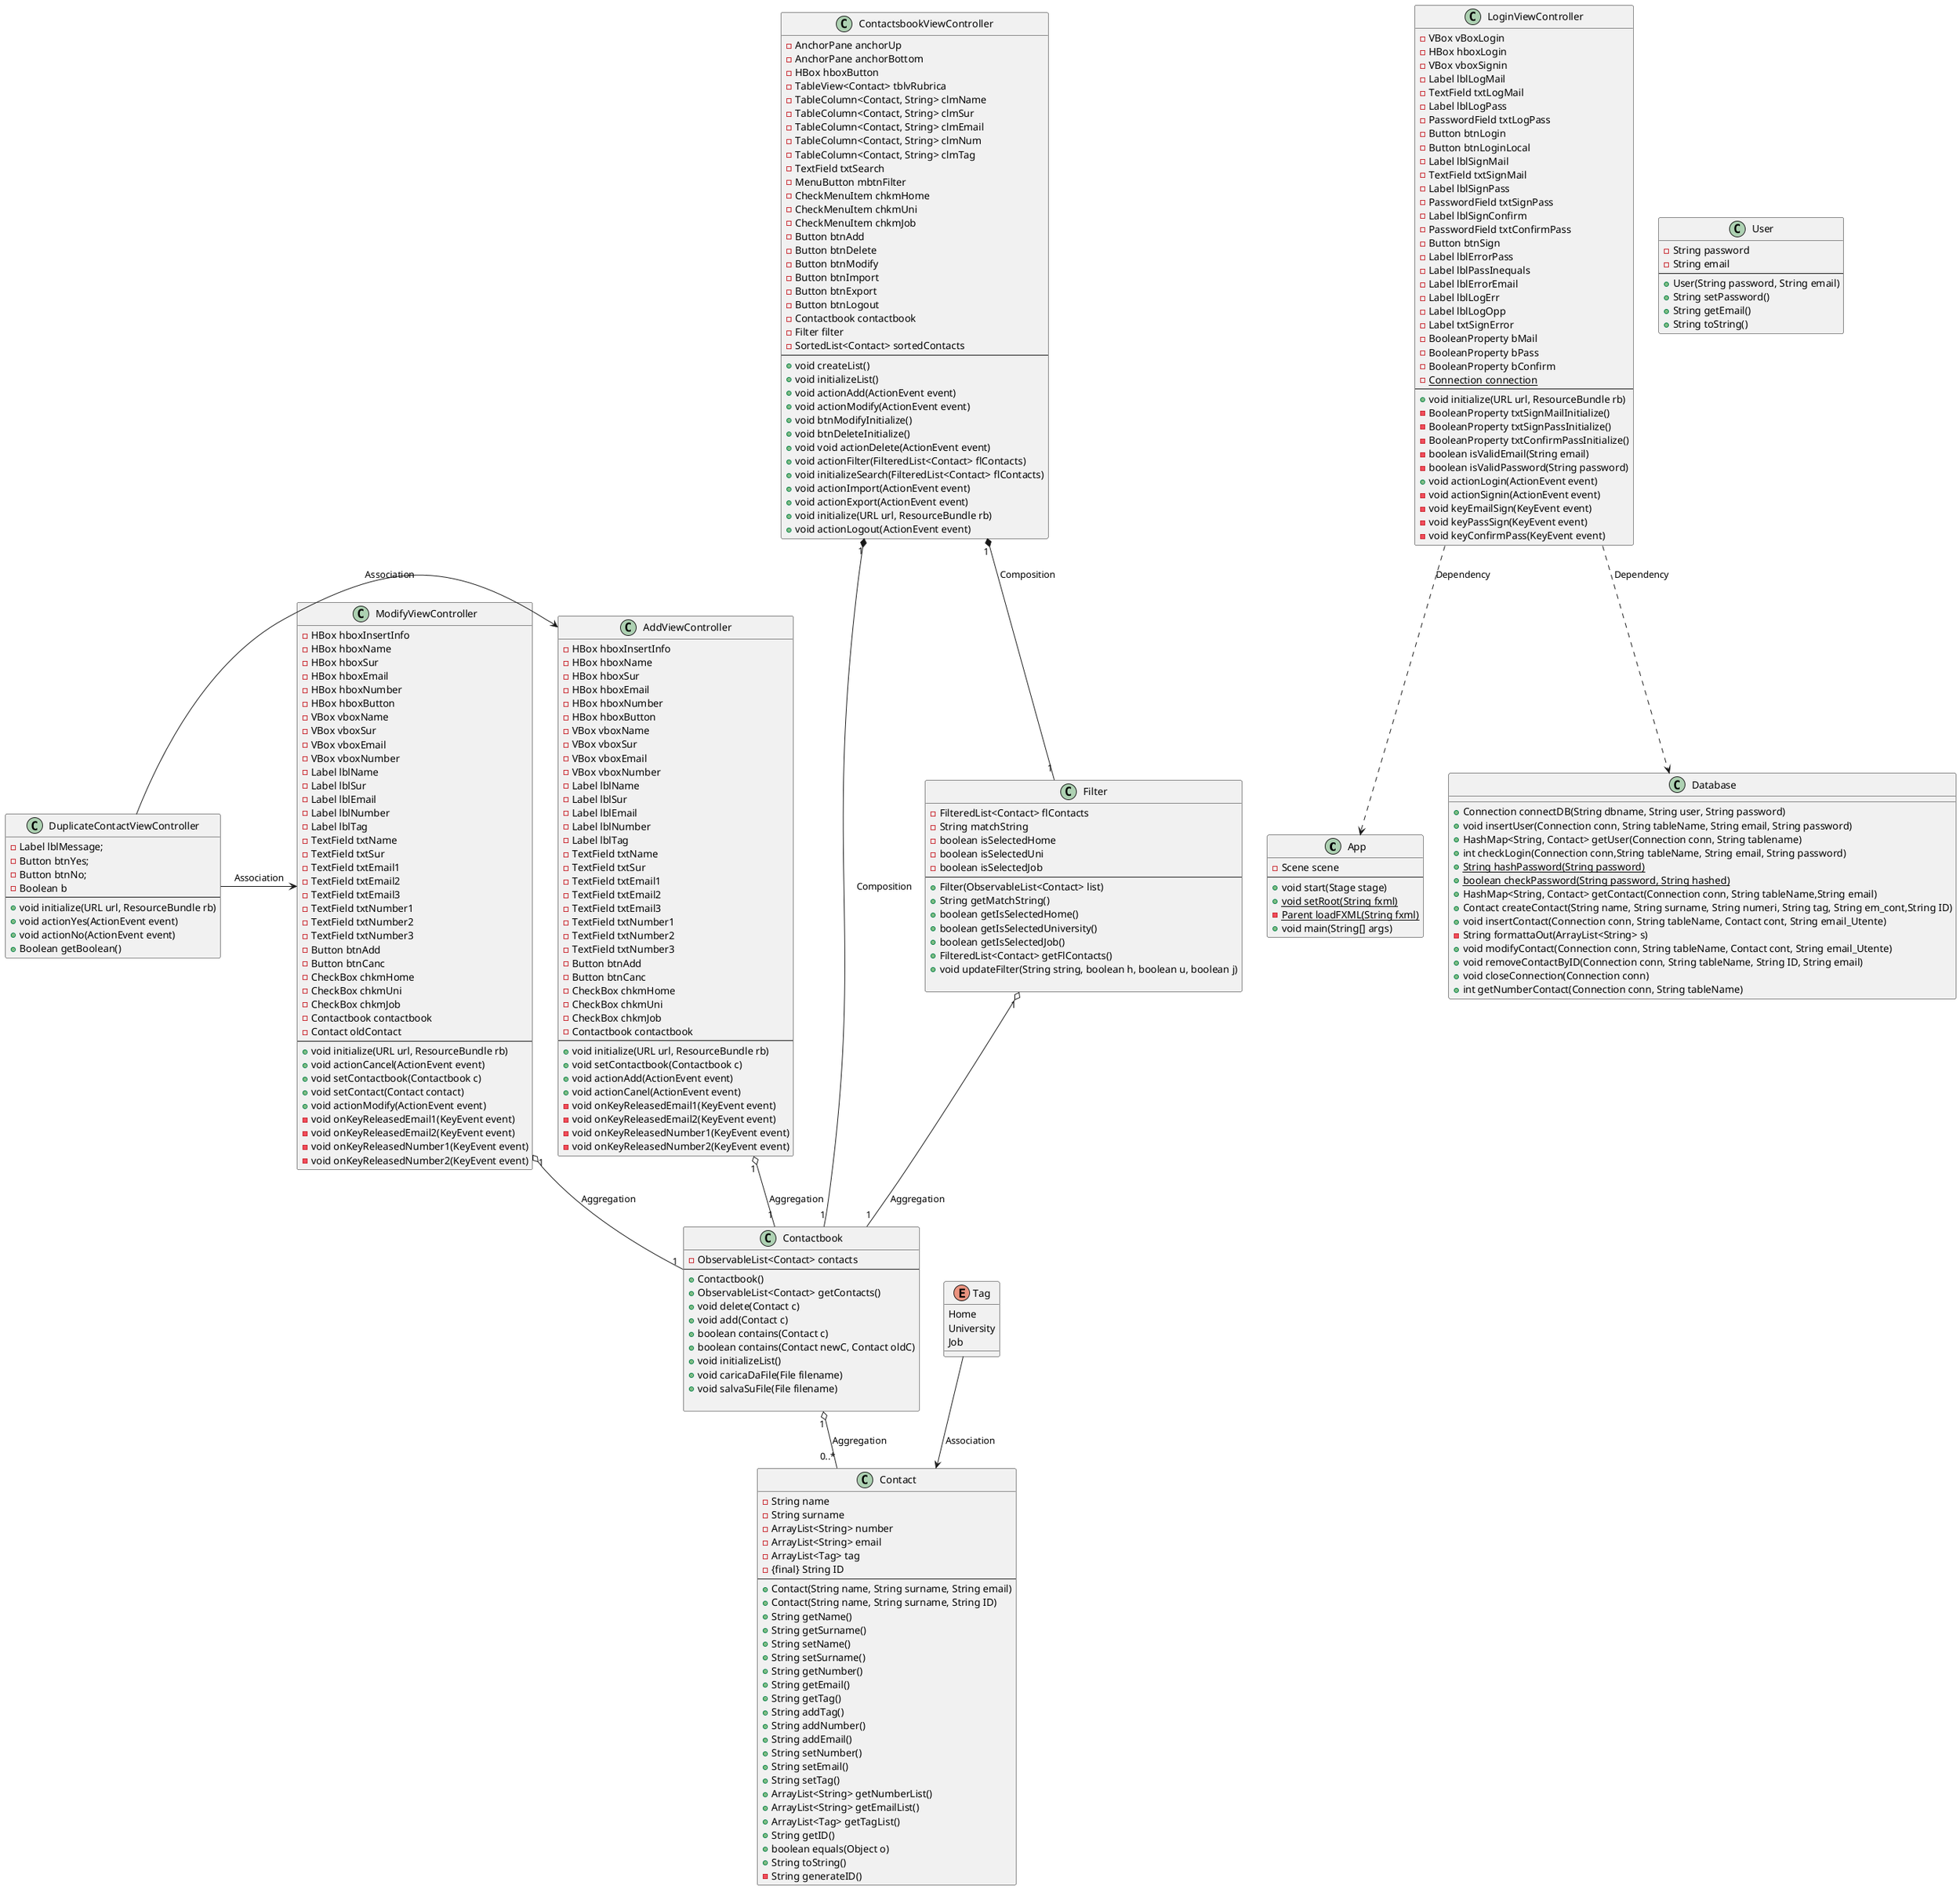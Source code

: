 @startuml

class App {
    - Scene scene
    --
    + void start(Stage stage)
    + {static} void setRoot(String fxml)
    - {static} Parent loadFXML(String fxml)
    + void main(String[] args)
}

class Database {
    + Connection connectDB(String dbname, String user, String password)
    + void insertUser(Connection conn, String tableName, String email, String password)    
    + HashMap<String, Contact> getUser(Connection conn, String tablename)
    + int checkLogin(Connection conn,String tableName, String email, String password)
    + {static} String hashPassword(String password)
    + {static} boolean checkPassword(String password, String hashed)
    + HashMap<String, Contact> getContact(Connection conn, String tableName,String email)
    + Contact createContact(String name, String surname, String numeri, String tag, String em_cont,String ID)
    + void insertContact(Connection conn, String tableName, Contact cont, String email_Utente)
    - String formattaOut(ArrayList<String> s)
    + void modifyContact(Connection conn, String tableName, Contact cont, String email_Utente)
    + void removeContactByID(Connection conn, String tableName, String ID, String email)
    + void closeConnection(Connection conn)
    + int getNumberContact(Connection conn, String tableName)
}


class User {
    - String password
    - String email
    --
    + User(String password, String email)
    + String setPassword()
    + String getEmail()
    + String toString()
}

class Contact {
    - String name
    - String surname
    - ArrayList<String> number
    - ArrayList<String> email
    - ArrayList<Tag> tag
    - {final} String ID
    --
    + Contact(String name, String surname, String email)
    + Contact(String name, String surname, String ID)
    + String getName()
    + String getSurname()
    + String setName()
    + String setSurname()
    + String getNumber()
    + String getEmail()
    + String getTag()
    + String addTag()
    + String addNumber()
    + String addEmail()
    + String setNumber()
    + String setEmail()
    + String setTag()
    + ArrayList<String> getNumberList()
    + ArrayList<String> getEmailList()
    + ArrayList<Tag> getTagList()
    + String getID()
    + boolean equals(Object o)
    + String toString()
    - String generateID()
}

class Contactbook {
    - ObservableList<Contact> contacts
    --
    + Contactbook()
    + ObservableList<Contact> getContacts()
    + void delete(Contact c)
    + void add(Contact c)
    + boolean contains(Contact c)
    + boolean contains(Contact newC, Contact oldC)
    + void initializeList()
    + void caricaDaFile(File filename)
    + void salvaSuFile(File filename)

}

class Filter {
    - FilteredList<Contact> flContacts
    - String matchString
    - boolean isSelectedHome
    - boolean isSelectedUni
    - boolean isSelectedJob
    --
    + Filter(ObservableList<Contact> list)
    + String getMatchString()
    + boolean getIsSelectedHome()
    + boolean getIsSelectedUniversity()
    + boolean getIsSelectedJob()
    + FilteredList<Contact> getFlContacts()
    + void updateFilter(String string, boolean h, boolean u, boolean j)

}

class LoginViewController {
    - VBox vBoxLogin
    - HBox hboxLogin
    - VBox vboxSignin
    - Label lblLogMail
    - TextField txtLogMail
    - Label lblLogPass
    - PasswordField txtLogPass
    - Button btnLogin
    - Button btnLoginLocal
    - Label lblSignMail
    - TextField txtSignMail
    - Label lblSignPass
    - PasswordField txtSignPass
    - Label lblSignConfirm
    - PasswordField txtConfirmPass
    - Button btnSign
    - Label lblErrorPass
    - Label lblPassInequals
    - Label lblErrorEmail
    - Label lblLogErr
    - Label lblLogOpp
    - Label txtSignError
    - BooleanProperty bMail
    - BooleanProperty bPass
    - BooleanProperty bConfirm
    -{static} Connection connection
    --
    + void initialize(URL url, ResourceBundle rb)
    - BooleanProperty txtSignMailInitialize()
    - BooleanProperty txtSignPassInitialize()
    - BooleanProperty txtConfirmPassInitialize()
    - boolean isValidEmail(String email)
    - boolean isValidPassword(String password)
    + void actionLogin(ActionEvent event)
    - void actionSignin(ActionEvent event)
    - void keyEmailSign(KeyEvent event)
    - void keyPassSign(KeyEvent event)
    - void keyConfirmPass(KeyEvent event)
}

class AddViewController {
    - HBox hboxInsertInfo
    - HBox hboxName
    - HBox hboxSur
    - HBox hboxEmail
    - HBox hboxNumber
    - HBox hboxButton
    - VBox vboxName
    - VBox vboxSur
    - VBox vboxEmail
    - VBox vboxNumber
    - Label lblName
    - Label lblSur
    - Label lblEmail
    - Label lblNumber
    - Label lblTag
    - TextField txtName
    - TextField txtSur
    - TextField txtEmail1
    - TextField txtEmail2
    - TextField txtEmail3
    - TextField txtNumber1
    - TextField txtNumber2
    - TextField txtNumber3
    - Button btnAdd
    - Button btnCanc
    - CheckBox chkmHome
    - CheckBox chkmUni
    - CheckBox chkmJob
    - Contactbook contactbook
    --
    + void initialize(URL url, ResourceBundle rb)
    + void setContactbook(Contactbook c)
    + void actionAdd(ActionEvent event)
    + void actionCanel(ActionEvent event)
    - void onKeyReleasedEmail1(KeyEvent event)
    - void onKeyReleasedEmail2(KeyEvent event)
    - void onKeyReleasedNumber1(KeyEvent event)
    - void onKeyReleasedNumber2(KeyEvent event)
}

class ModifyViewController {
    - HBox hboxInsertInfo
    - HBox hboxName
    - HBox hboxSur
    - HBox hboxEmail
    - HBox hboxNumber
    - HBox hboxButton
    - VBox vboxName
    - VBox vboxSur
    - VBox vboxEmail
    - VBox vboxNumber
    - Label lblName
    - Label lblSur
    - Label lblEmail
    - Label lblNumber
    - Label lblTag
    - TextField txtName
    - TextField txtSur
    - TextField txtEmail1
    - TextField txtEmail2
    - TextField txtEmail3
    - TextField txtNumber1
    - TextField txtNumber2
    - TextField txtNumber3
    - Button btnAdd
    - Button btnCanc
    - CheckBox chkmHome
    - CheckBox chkmUni
    - CheckBox chkmJob
    - Contactbook contactbook
    - Contact oldContact
    --
    + void initialize(URL url, ResourceBundle rb)
    + void actionCancel(ActionEvent event)
    + void setContactbook(Contactbook c)
    + void setContact(Contact contact)
    + void actionModify(ActionEvent event)
    - void onKeyReleasedEmail1(KeyEvent event)
    - void onKeyReleasedEmail2(KeyEvent event)
    - void onKeyReleasedNumber1(KeyEvent event)
    - void onKeyReleasedNumber2(KeyEvent event)
}

class ContactsbookViewController {
    - AnchorPane anchorUp
    - AnchorPane anchorBottom
    - HBox hboxButton
    - TableView<Contact> tblvRubrica
    - TableColumn<Contact, String> clmName
    - TableColumn<Contact, String> clmSur
    - TableColumn<Contact, String> clmEmail
    - TableColumn<Contact, String> clmNum
    - TableColumn<Contact, String> clmTag
    - TextField txtSearch
    - MenuButton mbtnFilter
    - CheckMenuItem chkmHome
    - CheckMenuItem chkmUni
    - CheckMenuItem chkmJob
    - Button btnAdd
    - Button btnDelete
    - Button btnModify
    - Button btnImport
    - Button btnExport
    - Button btnLogout
    - Contactbook contactbook
    - Filter filter
    - SortedList<Contact> sortedContacts
    --
    + void createList()
    + void initializeList()
    + void actionAdd(ActionEvent event)
    + void actionModify(ActionEvent event)
    + void btnModifyInitialize()
    + void btnDeleteInitialize()
    + void void actionDelete(ActionEvent event)
    + void actionFilter(FilteredList<Contact> flContacts)
    + void initializeSearch(FilteredList<Contact> flContacts)
    + void actionImport(ActionEvent event)
    + void actionExport(ActionEvent event)
    + void initialize(URL url, ResourceBundle rb)
    + void actionLogout(ActionEvent event)
}

class DuplicateContactViewController {
    - Label lblMessage;
    - Button btnYes;
    - Button btnNo;
    - Boolean b
    --
    + void initialize(URL url, ResourceBundle rb)
    + void actionYes(ActionEvent event)
    + void actionNo(ActionEvent event)
    + Boolean getBoolean()
}

enum Tag {
    Home
    University
    Job
}

' Relazioni tra classi
Tag --> Contact : Association
DuplicateContactViewController -> AddViewController : Association
DuplicateContactViewController -> ModifyViewController : Association

ContactsbookViewController "1" *-- "1" Contactbook : Composition
ContactsbookViewController "1" *-- "1" Filter : Composition

Filter "1" o-- "1" Contactbook : Aggregation
AddViewController "1" o-- "1" Contactbook : Aggregation
ModifyViewController  "1" o-- "1"  Contactbook : Aggregation 
Contactbook "1" o-- "0..*" Contact  : Aggregation


LoginViewController ..> Database : Dependency
LoginViewController ..> App : Dependency

@enduml
